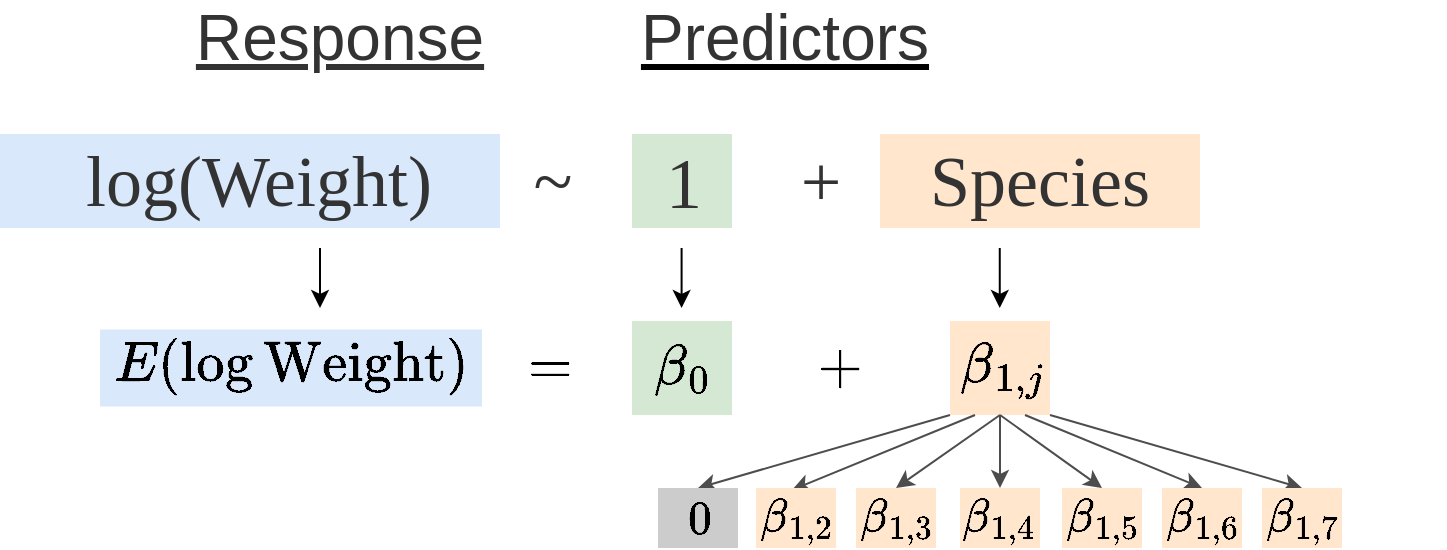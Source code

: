 <mxfile version="13.0.3" type="device"><diagram id="x4DUtWrtQSSHCOGQ2uvx" name="Page-1"><mxGraphModel dx="776" dy="466" grid="1" gridSize="10" guides="1" tooltips="1" connect="1" arrows="1" fold="1" page="1" pageScale="1" pageWidth="850" pageHeight="1100" math="1" shadow="0" extFonts="Fira Code^https://fonts.googleapis.com/css?family=Fira+Code"><root><mxCell id="0"/><mxCell id="1" parent="0"/><mxCell id="eiAabMHWvWG6jRcYWXFL-23" value="" style="rounded=0;whiteSpace=wrap;html=1;strokeColor=none;fillColor=#ffe6cc;" vertex="1" parent="1"><mxGeometry x="625" y="366.5" width="50" height="47" as="geometry"/></mxCell><mxCell id="tVuXtK08-FD9287AxWrC-23" value="&lt;span style=&quot;font-family: &amp;#34;fira code&amp;#34; ; font-size: 36px ; font-style: normal ; font-weight: 400 ; letter-spacing: normal ; text-align: center ; text-indent: 0px ; text-transform: none ; word-spacing: 0px ; float: none ; display: inline&quot;&gt;&lt;font color=&quot;#333333&quot;&gt;Species&lt;/font&gt;&lt;/span&gt;" style="rounded=0;whiteSpace=wrap;html=1;strokeColor=none;fillColor=#ffe6cc;labelBackgroundColor=none;" parent="1" vertex="1"><mxGeometry x="590" y="273" width="160" height="47" as="geometry"/></mxCell><mxCell id="tVuXtK08-FD9287AxWrC-21" value="" style="rounded=0;whiteSpace=wrap;html=1;strokeColor=none;fillColor=#d5e8d4;" parent="1" vertex="1"><mxGeometry x="466" y="273" width="50" height="47" as="geometry"/></mxCell><mxCell id="tVuXtK08-FD9287AxWrC-20" value="" style="rounded=0;whiteSpace=wrap;html=1;strokeColor=none;fillColor=#d5e8d4;" parent="1" vertex="1"><mxGeometry x="466" y="366.5" width="50" height="47" as="geometry"/></mxCell><mxCell id="tVuXtK08-FD9287AxWrC-15" value="" style="rounded=0;whiteSpace=wrap;html=1;strokeColor=none;fillColor=#dae8fc;" parent="1" vertex="1"><mxGeometry x="150" y="273" width="250" height="47" as="geometry"/></mxCell><mxCell id="tVuXtK08-FD9287AxWrC-1" value="&lt;font style=&quot;font-size: 36px&quot; color=&quot;#333333&quot;&gt;log(Weight)&lt;/font&gt;" style="text;html=1;strokeColor=none;fillColor=none;align=center;verticalAlign=middle;whiteSpace=wrap;rounded=0;fontFamily=Fira Code;FType=g;" parent="1" vertex="1"><mxGeometry x="157.5" y="261.5" width="242.5" height="70" as="geometry"/></mxCell><mxCell id="tVuXtK08-FD9287AxWrC-3" value="&lt;font style=&quot;font-size: 24px&quot;&gt;$$=$$&lt;/font&gt;" style="text;html=1;strokeColor=none;fillColor=none;align=center;verticalAlign=middle;whiteSpace=wrap;rounded=0;" parent="1" vertex="1"><mxGeometry x="405" y="380" width="40" height="20" as="geometry"/></mxCell><mxCell id="tVuXtK08-FD9287AxWrC-6" value="&lt;font style=&quot;font-size: 24px&quot;&gt;$$\beta_0$$&lt;/font&gt;" style="text;html=1;strokeColor=none;fillColor=none;align=center;verticalAlign=middle;whiteSpace=wrap;rounded=0;" parent="1" vertex="1"><mxGeometry x="471" y="380" width="40" height="20" as="geometry"/></mxCell><mxCell id="tVuXtK08-FD9287AxWrC-9" value="&lt;font style=&quot;font-size: 24px&quot;&gt;$$+$$&lt;/font&gt;" style="text;html=1;strokeColor=none;fillColor=none;align=center;verticalAlign=middle;whiteSpace=wrap;rounded=0;" parent="1" vertex="1"><mxGeometry x="550" y="380" width="40" height="20" as="geometry"/></mxCell><mxCell id="tVuXtK08-FD9287AxWrC-12" value="" style="endArrow=classic;html=1;" parent="1" edge="1"><mxGeometry width="50" height="50" relative="1" as="geometry"><mxPoint x="310" y="330" as="sourcePoint"/><mxPoint x="310" y="360" as="targetPoint"/></mxGeometry></mxCell><mxCell id="tVuXtK08-FD9287AxWrC-13" value="" style="endArrow=classic;html=1;" parent="1" edge="1"><mxGeometry width="50" height="50" relative="1" as="geometry"><mxPoint x="490.8" y="330" as="sourcePoint"/><mxPoint x="490.8" y="360" as="targetPoint"/></mxGeometry></mxCell><mxCell id="tVuXtK08-FD9287AxWrC-14" value="" style="endArrow=classic;html=1;" parent="1" edge="1"><mxGeometry width="50" height="50" relative="1" as="geometry"><mxPoint x="649.88" y="330" as="sourcePoint"/><mxPoint x="649.88" y="360" as="targetPoint"/></mxGeometry></mxCell><mxCell id="tVuXtK08-FD9287AxWrC-26" value="&lt;font style=&quot;font-size: 32px;&quot; face=&quot;Arial&quot;&gt;Response&lt;/font&gt;" style="text;html=1;strokeColor=none;fillColor=none;align=center;verticalAlign=middle;whiteSpace=wrap;rounded=0;fontStyle=4;fontFamily=Verdana;labelBackgroundColor=none;fontColor=#333333;fontSize=32;" parent="1" vertex="1"><mxGeometry x="240" y="210" width="160" height="30" as="geometry"/></mxCell><mxCell id="tVuXtK08-FD9287AxWrC-30" value="&lt;font style=&quot;font-size: 32px;&quot; color=&quot;#333333&quot; face=&quot;Arial&quot;&gt;Predictors&lt;/font&gt;" style="text;html=1;strokeColor=none;fillColor=none;align=center;verticalAlign=middle;whiteSpace=wrap;rounded=0;fontStyle=4;fontFamily=Verdana;fontSize=32;" parent="1" vertex="1"><mxGeometry x="460" y="210" width="165" height="30" as="geometry"/></mxCell><mxCell id="tVuXtK08-FD9287AxWrC-34" value="&lt;span style=&quot;font-family: &amp;#34;fira code&amp;#34; ; font-size: 36px ; font-style: normal ; font-weight: 400 ; letter-spacing: normal ; text-align: center ; text-indent: 0px ; text-transform: none ; word-spacing: 0px ; float: none ; display: inline&quot;&gt;1&lt;/span&gt;" style="text;whiteSpace=wrap;html=1;fontFamily=Verdana;fontColor=#333333;labelBackgroundColor=none;" parent="1" vertex="1"><mxGeometry x="481" y="270" width="29" height="40" as="geometry"/></mxCell><mxCell id="tVuXtK08-FD9287AxWrC-35" value="&lt;font color=&quot;#333333&quot;&gt;&lt;span style=&quot;font-size: 36px&quot;&gt;~&lt;/span&gt;&lt;/font&gt;" style="text;html=1;strokeColor=none;fillColor=none;align=center;verticalAlign=middle;whiteSpace=wrap;rounded=0;fontFamily=Fira Code;FType=g;" parent="1" vertex="1"><mxGeometry x="405" y="261.5" width="42.5" height="70" as="geometry"/></mxCell><mxCell id="tVuXtK08-FD9287AxWrC-40" value="&lt;font style=&quot;font-size: 36px&quot; face=&quot;Fira Code&quot;&gt;+&lt;/font&gt;" style="text;html=1;align=center;verticalAlign=middle;resizable=0;points=[];autosize=1;fontFamily=Verdana;fontColor=#333333;" parent="1" vertex="1"><mxGeometry x="540" y="281.5" width="40" height="30" as="geometry"/></mxCell><mxCell id="As1gKXt643-B01NV_Z52-1" value="" style="rounded=0;whiteSpace=wrap;html=1;strokeColor=none;fillColor=#dae8fc;" parent="1" vertex="1"><mxGeometry x="200" y="370.75" width="191" height="38.5" as="geometry"/></mxCell><mxCell id="As1gKXt643-B01NV_Z52-2" value="&lt;font style=&quot;font-size: 24px&quot;&gt;$$E(\log \text{Weight})$$&lt;/font&gt;" style="text;html=1;strokeColor=none;fillColor=none;align=center;verticalAlign=middle;whiteSpace=wrap;rounded=0;" parent="1" vertex="1"><mxGeometry x="201" y="374.63" width="190" height="29.25" as="geometry"/></mxCell><mxCell id="eiAabMHWvWG6jRcYWXFL-1" style="edgeStyle=none;rounded=0;orthogonalLoop=1;jettySize=auto;html=1;exitX=0;exitY=1;exitDx=0;exitDy=0;entryX=0.5;entryY=0;entryDx=0;entryDy=0;strokeColor=#4D4D4D;fontFamily=Verdana;fontSize=19;fontColor=#333333;" edge="1" parent="1"><mxGeometry relative="1" as="geometry"><mxPoint x="625" y="413.5" as="sourcePoint"/><mxPoint x="499" y="450" as="targetPoint"/></mxGeometry></mxCell><mxCell id="eiAabMHWvWG6jRcYWXFL-2" style="edgeStyle=none;rounded=0;orthogonalLoop=1;jettySize=auto;html=1;exitX=0.25;exitY=1;exitDx=0;exitDy=0;entryX=0.45;entryY=0.033;entryDx=0;entryDy=0;entryPerimeter=0;strokeColor=#4D4D4D;fontFamily=Verdana;fontSize=19;fontColor=#333333;" edge="1" parent="1" target="eiAabMHWvWG6jRcYWXFL-9"><mxGeometry relative="1" as="geometry"><mxPoint x="637.5" y="413.5" as="sourcePoint"/></mxGeometry></mxCell><mxCell id="eiAabMHWvWG6jRcYWXFL-3" style="edgeStyle=none;rounded=0;orthogonalLoop=1;jettySize=auto;html=1;exitX=0.5;exitY=1;exitDx=0;exitDy=0;entryX=0.5;entryY=0;entryDx=0;entryDy=0;strokeColor=#4D4D4D;fontFamily=Verdana;fontSize=19;fontColor=#333333;" edge="1" parent="1" target="eiAabMHWvWG6jRcYWXFL-11"><mxGeometry relative="1" as="geometry"><mxPoint x="650" y="413.5" as="sourcePoint"/></mxGeometry></mxCell><mxCell id="eiAabMHWvWG6jRcYWXFL-4" style="edgeStyle=none;rounded=0;orthogonalLoop=1;jettySize=auto;html=1;exitX=0.5;exitY=1;exitDx=0;exitDy=0;entryX=0.5;entryY=0;entryDx=0;entryDy=0;strokeColor=#4D4D4D;fontFamily=Verdana;fontSize=19;fontColor=#333333;" edge="1" parent="1" target="eiAabMHWvWG6jRcYWXFL-13"><mxGeometry relative="1" as="geometry"><mxPoint x="650" y="413.5" as="sourcePoint"/></mxGeometry></mxCell><mxCell id="eiAabMHWvWG6jRcYWXFL-5" style="edgeStyle=none;rounded=0;orthogonalLoop=1;jettySize=auto;html=1;exitX=0.75;exitY=1;exitDx=0;exitDy=0;entryX=0.5;entryY=0;entryDx=0;entryDy=0;strokeColor=#4D4D4D;fontFamily=Verdana;fontSize=19;fontColor=#333333;" edge="1" parent="1" target="eiAabMHWvWG6jRcYWXFL-15"><mxGeometry relative="1" as="geometry"><mxPoint x="662.5" y="413.5" as="sourcePoint"/></mxGeometry></mxCell><mxCell id="eiAabMHWvWG6jRcYWXFL-6" style="edgeStyle=none;rounded=0;orthogonalLoop=1;jettySize=auto;html=1;exitX=1;exitY=1;exitDx=0;exitDy=0;entryX=0.5;entryY=0;entryDx=0;entryDy=0;strokeColor=#4D4D4D;fontFamily=Verdana;fontSize=19;fontColor=#333333;" edge="1" parent="1" target="eiAabMHWvWG6jRcYWXFL-17"><mxGeometry relative="1" as="geometry"><mxPoint x="675" y="413.5" as="sourcePoint"/></mxGeometry></mxCell><mxCell id="eiAabMHWvWG6jRcYWXFL-7" style="edgeStyle=orthogonalEdgeStyle;rounded=0;orthogonalLoop=1;jettySize=auto;html=1;exitX=0.5;exitY=1;exitDx=0;exitDy=0;entryX=0.5;entryY=0;entryDx=0;entryDy=0;strokeColor=#4D4D4D;" edge="1" parent="1" target="eiAabMHWvWG6jRcYWXFL-19"><mxGeometry relative="1" as="geometry"><mxPoint x="650" y="413.5" as="sourcePoint"/></mxGeometry></mxCell><mxCell id="eiAabMHWvWG6jRcYWXFL-8" value="&lt;font style=&quot;font-size: 24px&quot;&gt;$$\beta_{1, j}$$&lt;/font&gt;" style="text;html=1;strokeColor=none;fillColor=none;align=center;verticalAlign=middle;whiteSpace=wrap;rounded=0;" vertex="1" parent="1"><mxGeometry x="629" y="380" width="44" height="20" as="geometry"/></mxCell><mxCell id="eiAabMHWvWG6jRcYWXFL-9" value="" style="rounded=0;whiteSpace=wrap;html=1;strokeColor=none;fillColor=#ffe6cc;fontSize=20;" vertex="1" parent="1"><mxGeometry x="528" y="450" width="40" height="30" as="geometry"/></mxCell><mxCell id="eiAabMHWvWG6jRcYWXFL-10" value="&lt;font style=&quot;font-size: 20px;&quot;&gt;$$\beta_{1,2}$$&lt;/font&gt;" style="text;html=1;strokeColor=none;fillColor=none;align=center;verticalAlign=middle;whiteSpace=wrap;rounded=0;fontSize=20;" vertex="1" parent="1"><mxGeometry x="527" y="455" width="44" height="20" as="geometry"/></mxCell><mxCell id="eiAabMHWvWG6jRcYWXFL-11" value="" style="rounded=0;whiteSpace=wrap;html=1;strokeColor=none;fillColor=#ffe6cc;fontSize=20;" vertex="1" parent="1"><mxGeometry x="578" y="450" width="40" height="30" as="geometry"/></mxCell><mxCell id="eiAabMHWvWG6jRcYWXFL-12" value="&lt;font style=&quot;font-size: 20px;&quot;&gt;$$\beta_{1,3}$$&lt;/font&gt;" style="text;html=1;strokeColor=none;fillColor=none;align=center;verticalAlign=middle;whiteSpace=wrap;rounded=0;fontSize=20;" vertex="1" parent="1"><mxGeometry x="577" y="455" width="44" height="20" as="geometry"/></mxCell><mxCell id="eiAabMHWvWG6jRcYWXFL-13" value="" style="rounded=0;whiteSpace=wrap;html=1;strokeColor=none;fillColor=#ffe6cc;fontSize=20;" vertex="1" parent="1"><mxGeometry x="681" y="450" width="40" height="30" as="geometry"/></mxCell><mxCell id="eiAabMHWvWG6jRcYWXFL-14" value="&lt;font style=&quot;font-size: 20px;&quot;&gt;$$\beta_{1,5}$$&lt;/font&gt;" style="text;html=1;strokeColor=none;fillColor=none;align=center;verticalAlign=middle;whiteSpace=wrap;rounded=0;fontSize=20;" vertex="1" parent="1"><mxGeometry x="680" y="455" width="44" height="20" as="geometry"/></mxCell><mxCell id="eiAabMHWvWG6jRcYWXFL-15" value="" style="rounded=0;whiteSpace=wrap;html=1;strokeColor=none;fillColor=#ffe6cc;fontSize=20;" vertex="1" parent="1"><mxGeometry x="731" y="450" width="40" height="30" as="geometry"/></mxCell><mxCell id="eiAabMHWvWG6jRcYWXFL-16" value="&lt;font style=&quot;font-size: 20px;&quot;&gt;$$\beta_{1,6}$$&lt;/font&gt;" style="text;html=1;strokeColor=none;fillColor=none;align=center;verticalAlign=middle;whiteSpace=wrap;rounded=0;fontSize=20;" vertex="1" parent="1"><mxGeometry x="730" y="455" width="44" height="20" as="geometry"/></mxCell><mxCell id="eiAabMHWvWG6jRcYWXFL-17" value="" style="rounded=0;whiteSpace=wrap;html=1;strokeColor=none;fillColor=#ffe6cc;fontSize=20;" vertex="1" parent="1"><mxGeometry x="781" y="450" width="40" height="30" as="geometry"/></mxCell><mxCell id="eiAabMHWvWG6jRcYWXFL-18" value="&lt;font style=&quot;font-size: 20px;&quot;&gt;$$\beta_{1,7}$$&lt;/font&gt;" style="text;html=1;strokeColor=none;fillColor=none;align=center;verticalAlign=middle;whiteSpace=wrap;rounded=0;fontSize=20;" vertex="1" parent="1"><mxGeometry x="780" y="455" width="44" height="20" as="geometry"/></mxCell><mxCell id="eiAabMHWvWG6jRcYWXFL-19" value="" style="rounded=0;whiteSpace=wrap;html=1;strokeColor=none;fillColor=#ffe6cc;fontSize=20;" vertex="1" parent="1"><mxGeometry x="630" y="450" width="40" height="30" as="geometry"/></mxCell><mxCell id="eiAabMHWvWG6jRcYWXFL-20" value="&lt;font style=&quot;font-size: 20px;&quot;&gt;$$\beta_{1,4}$$&lt;/font&gt;" style="text;html=1;strokeColor=none;fillColor=none;align=center;verticalAlign=middle;whiteSpace=wrap;rounded=0;fontSize=20;" vertex="1" parent="1"><mxGeometry x="628" y="455" width="44" height="20" as="geometry"/></mxCell><mxCell id="eiAabMHWvWG6jRcYWXFL-21" value="" style="rounded=0;whiteSpace=wrap;html=1;strokeColor=none;fillColor=#CCCCCC;fontSize=20;fontColor=#333333;" vertex="1" parent="1"><mxGeometry x="479" y="450" width="40" height="30" as="geometry"/></mxCell><mxCell id="eiAabMHWvWG6jRcYWXFL-22" value="&lt;font style=&quot;font-size: 20px&quot;&gt;$$0$$&lt;/font&gt;" style="text;html=1;strokeColor=none;fillColor=none;align=center;verticalAlign=middle;whiteSpace=wrap;rounded=0;fontSize=20;" vertex="1" parent="1"><mxGeometry x="478" y="455" width="44" height="20" as="geometry"/></mxCell></root></mxGraphModel></diagram></mxfile>